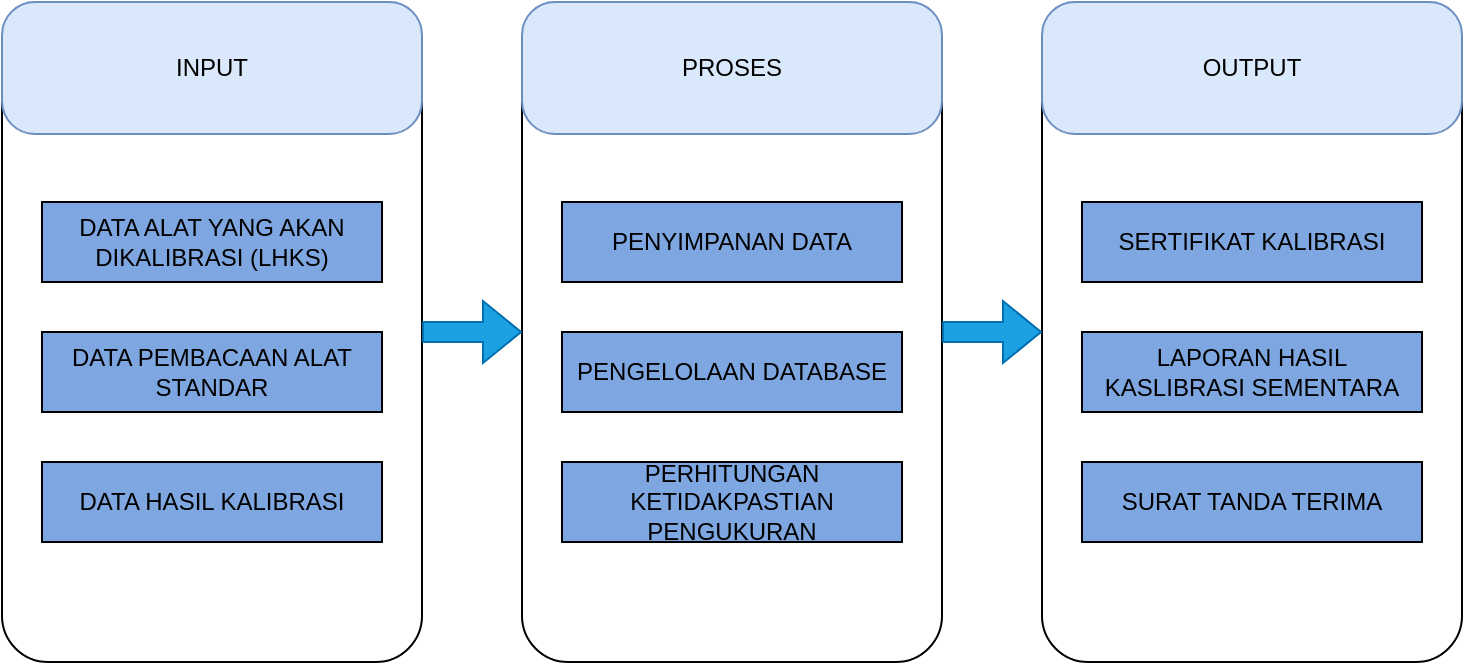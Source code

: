 <mxfile version="20.7.4" type="device" pages="2"><diagram id="ysT4Zj01Y5-SRsovsFKc" name="Page-1"><mxGraphModel dx="864" dy="516" grid="1" gridSize="10" guides="1" tooltips="1" connect="1" arrows="1" fold="1" page="1" pageScale="1" pageWidth="850" pageHeight="1100" math="0" shadow="0"><root><mxCell id="0"/><mxCell id="1" parent="0"/><mxCell id="CV-TBHlxOYUyDdg68jkp-6" value="" style="group;" vertex="1" connectable="0" parent="1"><mxGeometry x="60" y="80" width="210" height="330" as="geometry"/></mxCell><mxCell id="CV-TBHlxOYUyDdg68jkp-1" value="" style="rounded=1;whiteSpace=wrap;html=1;arcSize=11;" vertex="1" parent="CV-TBHlxOYUyDdg68jkp-6"><mxGeometry width="210" height="330" as="geometry"/></mxCell><mxCell id="CV-TBHlxOYUyDdg68jkp-4" value="" style="rounded=1;whiteSpace=wrap;html=1;arcSize=25;fillColor=#dae8fc;strokeColor=#6c8ebf;" vertex="1" parent="CV-TBHlxOYUyDdg68jkp-6"><mxGeometry width="210" height="66" as="geometry"/></mxCell><mxCell id="CV-TBHlxOYUyDdg68jkp-13" value="INPUT" style="text;html=1;strokeColor=none;fillColor=none;align=center;verticalAlign=middle;whiteSpace=wrap;rounded=0;" vertex="1" parent="CV-TBHlxOYUyDdg68jkp-6"><mxGeometry x="75" y="18" width="60" height="30" as="geometry"/></mxCell><mxCell id="CV-TBHlxOYUyDdg68jkp-20" value="DATA ALAT YANG AKAN DIKALIBRASI (LHKS)" style="rounded=0;whiteSpace=wrap;html=1;fillColor=#7EA6E0;" vertex="1" parent="CV-TBHlxOYUyDdg68jkp-6"><mxGeometry x="20" y="100" width="170" height="40" as="geometry"/></mxCell><mxCell id="CV-TBHlxOYUyDdg68jkp-21" value="DATA PEMBACAAN ALAT STANDAR" style="rounded=0;whiteSpace=wrap;html=1;fillColor=#7EA6E0;" vertex="1" parent="CV-TBHlxOYUyDdg68jkp-6"><mxGeometry x="20" y="165" width="170" height="40" as="geometry"/></mxCell><mxCell id="CV-TBHlxOYUyDdg68jkp-22" value="DATA HASIL KALIBRASI" style="rounded=0;whiteSpace=wrap;html=1;fillColor=#7EA6E0;" vertex="1" parent="CV-TBHlxOYUyDdg68jkp-6"><mxGeometry x="20" y="230" width="170" height="40" as="geometry"/></mxCell><mxCell id="CV-TBHlxOYUyDdg68jkp-7" value="" style="group;" vertex="1" connectable="0" parent="1"><mxGeometry x="320" y="80" width="210" height="330" as="geometry"/></mxCell><mxCell id="CV-TBHlxOYUyDdg68jkp-8" value="" style="rounded=1;whiteSpace=wrap;html=1;arcSize=11;" vertex="1" parent="CV-TBHlxOYUyDdg68jkp-7"><mxGeometry width="210" height="330" as="geometry"/></mxCell><mxCell id="CV-TBHlxOYUyDdg68jkp-9" value="" style="rounded=1;whiteSpace=wrap;html=1;arcSize=25;fillColor=#dae8fc;strokeColor=#6c8ebf;" vertex="1" parent="CV-TBHlxOYUyDdg68jkp-7"><mxGeometry width="210" height="66" as="geometry"/></mxCell><mxCell id="CV-TBHlxOYUyDdg68jkp-14" value="PROSES" style="text;html=1;strokeColor=none;fillColor=none;align=center;verticalAlign=middle;whiteSpace=wrap;rounded=0;" vertex="1" parent="CV-TBHlxOYUyDdg68jkp-7"><mxGeometry x="75" y="18" width="60" height="30" as="geometry"/></mxCell><mxCell id="CV-TBHlxOYUyDdg68jkp-23" value="PENYIMPANAN DATA" style="rounded=0;whiteSpace=wrap;html=1;fillColor=#7EA6E0;" vertex="1" parent="CV-TBHlxOYUyDdg68jkp-7"><mxGeometry x="20" y="100" width="170" height="40" as="geometry"/></mxCell><mxCell id="CV-TBHlxOYUyDdg68jkp-24" value="PENGELOLAAN DATABASE" style="rounded=0;whiteSpace=wrap;html=1;fillColor=#7EA6E0;" vertex="1" parent="CV-TBHlxOYUyDdg68jkp-7"><mxGeometry x="20" y="165" width="170" height="40" as="geometry"/></mxCell><mxCell id="CV-TBHlxOYUyDdg68jkp-25" value="PERHITUNGAN KETIDAKPASTIAN PENGUKURAN" style="rounded=0;whiteSpace=wrap;html=1;fillColor=#7EA6E0;" vertex="1" parent="CV-TBHlxOYUyDdg68jkp-7"><mxGeometry x="20" y="230" width="170" height="40" as="geometry"/></mxCell><mxCell id="CV-TBHlxOYUyDdg68jkp-10" value="" style="group" vertex="1" connectable="0" parent="1"><mxGeometry x="580" y="80" width="210" height="330" as="geometry"/></mxCell><mxCell id="CV-TBHlxOYUyDdg68jkp-11" value="" style="rounded=1;whiteSpace=wrap;html=1;arcSize=11;" vertex="1" parent="CV-TBHlxOYUyDdg68jkp-10"><mxGeometry width="210" height="330" as="geometry"/></mxCell><mxCell id="CV-TBHlxOYUyDdg68jkp-12" value="" style="rounded=1;whiteSpace=wrap;html=1;arcSize=25;fillColor=#dae8fc;strokeColor=#6c8ebf;" vertex="1" parent="CV-TBHlxOYUyDdg68jkp-10"><mxGeometry width="210" height="66" as="geometry"/></mxCell><mxCell id="CV-TBHlxOYUyDdg68jkp-15" value="OUTPUT" style="text;html=1;strokeColor=none;fillColor=none;align=center;verticalAlign=middle;whiteSpace=wrap;rounded=0;" vertex="1" parent="CV-TBHlxOYUyDdg68jkp-10"><mxGeometry x="75" y="18" width="60" height="30" as="geometry"/></mxCell><mxCell id="CV-TBHlxOYUyDdg68jkp-26" value="SERTIFIKAT KALIBRASI" style="rounded=0;whiteSpace=wrap;html=1;fillColor=#7EA6E0;" vertex="1" parent="CV-TBHlxOYUyDdg68jkp-10"><mxGeometry x="20" y="100" width="170" height="40" as="geometry"/></mxCell><mxCell id="CV-TBHlxOYUyDdg68jkp-27" value="LAPORAN HASIL KASLIBRASI SEMENTARA" style="rounded=0;whiteSpace=wrap;html=1;fillColor=#7EA6E0;" vertex="1" parent="CV-TBHlxOYUyDdg68jkp-10"><mxGeometry x="20" y="165" width="170" height="40" as="geometry"/></mxCell><mxCell id="CV-TBHlxOYUyDdg68jkp-28" value="SURAT TANDA TERIMA" style="rounded=0;whiteSpace=wrap;html=1;fillColor=#7EA6E0;" vertex="1" parent="CV-TBHlxOYUyDdg68jkp-10"><mxGeometry x="20" y="230" width="170" height="40" as="geometry"/></mxCell><mxCell id="CV-TBHlxOYUyDdg68jkp-16" value="" style="shape=flexArrow;endArrow=classic;html=1;rounded=0;fillColor=#1ba1e2;strokeColor=#006EAF;" edge="1" parent="1" source="CV-TBHlxOYUyDdg68jkp-1" target="CV-TBHlxOYUyDdg68jkp-8"><mxGeometry width="50" height="50" relative="1" as="geometry"><mxPoint x="400" y="230" as="sourcePoint"/><mxPoint x="450" y="180" as="targetPoint"/></mxGeometry></mxCell><mxCell id="CV-TBHlxOYUyDdg68jkp-17" value="" style="shape=flexArrow;endArrow=classic;html=1;rounded=0;fillColor=#1ba1e2;strokeColor=#006EAF;" edge="1" parent="1" source="CV-TBHlxOYUyDdg68jkp-8" target="CV-TBHlxOYUyDdg68jkp-11"><mxGeometry width="50" height="50" relative="1" as="geometry"><mxPoint x="210" y="215" as="sourcePoint"/><mxPoint x="940.711" y="325" as="targetPoint"/></mxGeometry></mxCell></root></mxGraphModel></diagram><diagram id="rx36xWK_mMTXZnNKkP5d" name="Page-2"><mxGraphModel dx="864" dy="516" grid="1" gridSize="10" guides="1" tooltips="1" connect="1" arrows="1" fold="1" page="1" pageScale="1" pageWidth="850" pageHeight="1100" math="0" shadow="0"><root><mxCell id="0"/><mxCell id="1" parent="0"/></root></mxGraphModel></diagram></mxfile>
